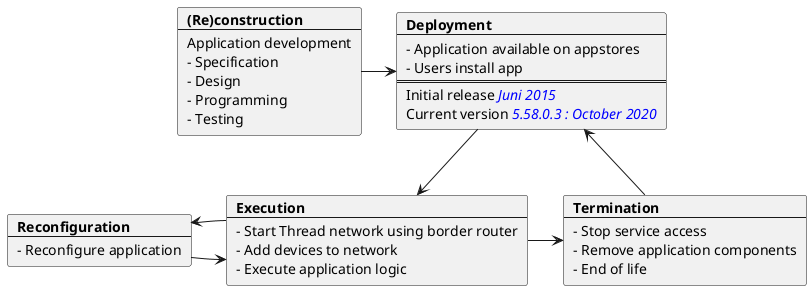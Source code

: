 @startuml

card construction [
<b>(Re)construction</b>
----
Application development
- Specification
- Design
- Programming
- Testing
]

card deployment [
<b>Deployment</b>
--
- Application available on appstores
- Users install app
==
Initial release <i><color:blue>Juni 2015</color></i>
Current version <i><color:blue>5.58.0.3 : October 2020</color></i>
]

card execution [
<b>Execution</b>
--
- Start Thread network using border router
- Add devices to network
- Execute application logic
]

card termination [
<b>Termination</b>
--
- Stop service access
- Remove application components
- End of life
]

card reconfiguration [
<b>Reconfiguration</b>
--
- Reconfigure application
]

construction -> deployment
deployment --> execution
reconfiguration -> execution
deployment <- termination
execution -> termination
reconfiguration <-- execution
@enduml